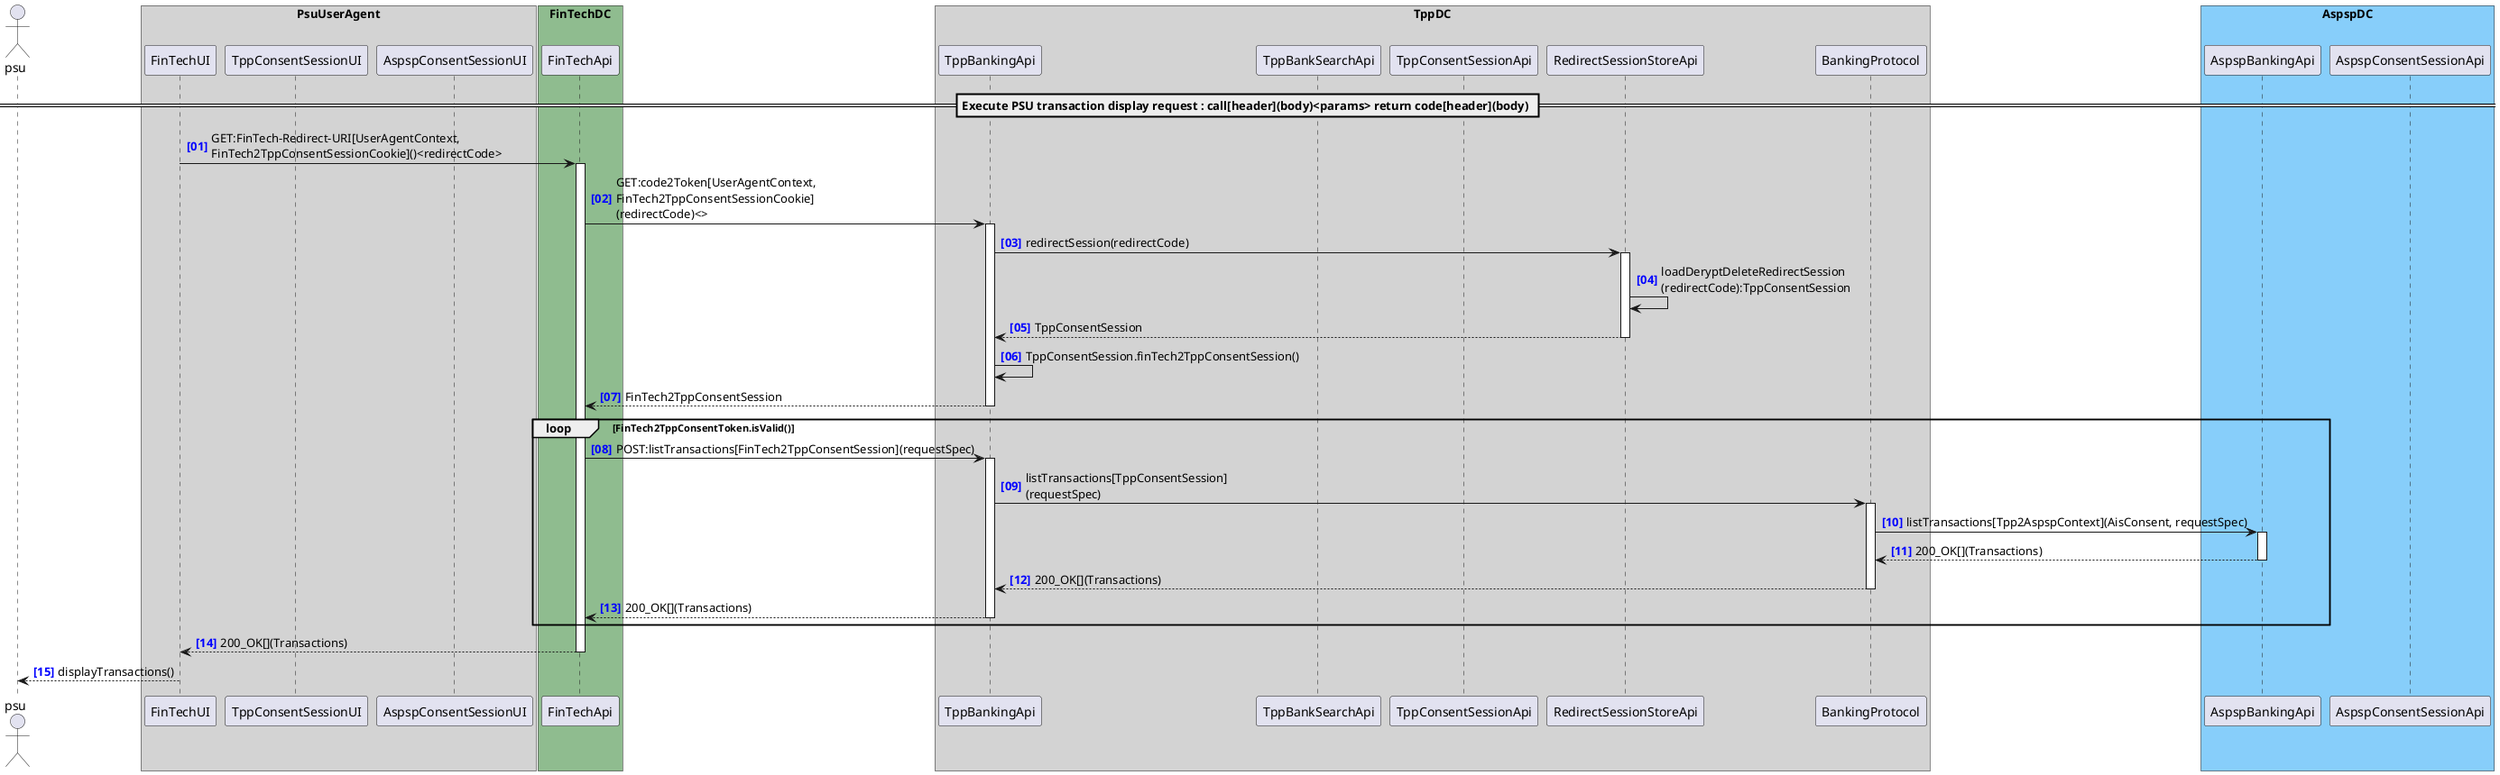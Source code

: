 @startuml

autonumber "<b><color blue>[00]"
actor psu

box "PsuUserAgent" #LightGray
    participant "FinTechUI" as FinTechUI
    participant "TppConsentSessionUI" as TppConsentSessionUI
    participant "AspspConsentSessionUI" as AspspConsentSessionUI
end box
box "FinTechDC" #DarkSeaGreen
    participant "FinTechApi" as FinTechApi
end box
box "TppDC" #LightGray
    participant "TppBankingApi" as TppBankingApi
    participant "TppBankSearchApi" as TppBankSearchApi
    participant "TppConsentSessionApi" as TppConsentSessionApi

    participant "RedirectSessionStoreApi" as RedirectSessionStoreApi
    participant "BankingProtocol" as BankingProtocol
end box
box "AspspDC" #LightSkyBlue
	participant "AspspBankingApi" as AspspBankingApi
    participant "AspspConsentSessionApi" as AspspConsentSessionApi
end box

== Execute PSU transaction display request : call[header](body)<params> return code[header](body) ==

FinTechUI -> FinTechApi ++ : GET:FinTech-Redirect-URI[UserAgentContext,\nFinTech2TppConsentSessionCookie]()<redirectCode>
FinTechApi -> TppBankingApi ++ : GET:code2Token[UserAgentContext,\nFinTech2TppConsentSessionCookie]\n(redirectCode)<>
TppBankingApi -> RedirectSessionStoreApi ++ : redirectSession(redirectCode)
RedirectSessionStoreApi -> RedirectSessionStoreApi : loadDeryptDeleteRedirectSession\n(redirectCode):TppConsentSession
return TppConsentSession
TppBankingApi -> TppBankingApi: TppConsentSession.finTech2TppConsentSession()
return FinTech2TppConsentSession
loop FinTech2TppConsentToken.isValid()
    FinTechApi -> TppBankingApi ++ : POST:listTransactions[FinTech2TppConsentSession](requestSpec)
    TppBankingApi -> BankingProtocol ++ : listTransactions[TppConsentSession]\n(requestSpec) 
    BankingProtocol -> AspspBankingApi ++ : listTransactions[Tpp2AspspContext](AisConsent, requestSpec) 
    return 200_OK[](Transactions)
    return 200_OK[](Transactions)
    return 200_OK[](Transactions)
end
return 200_OK[](Transactions)
FinTechUI --> psu : displayTransactions()
@enduml
